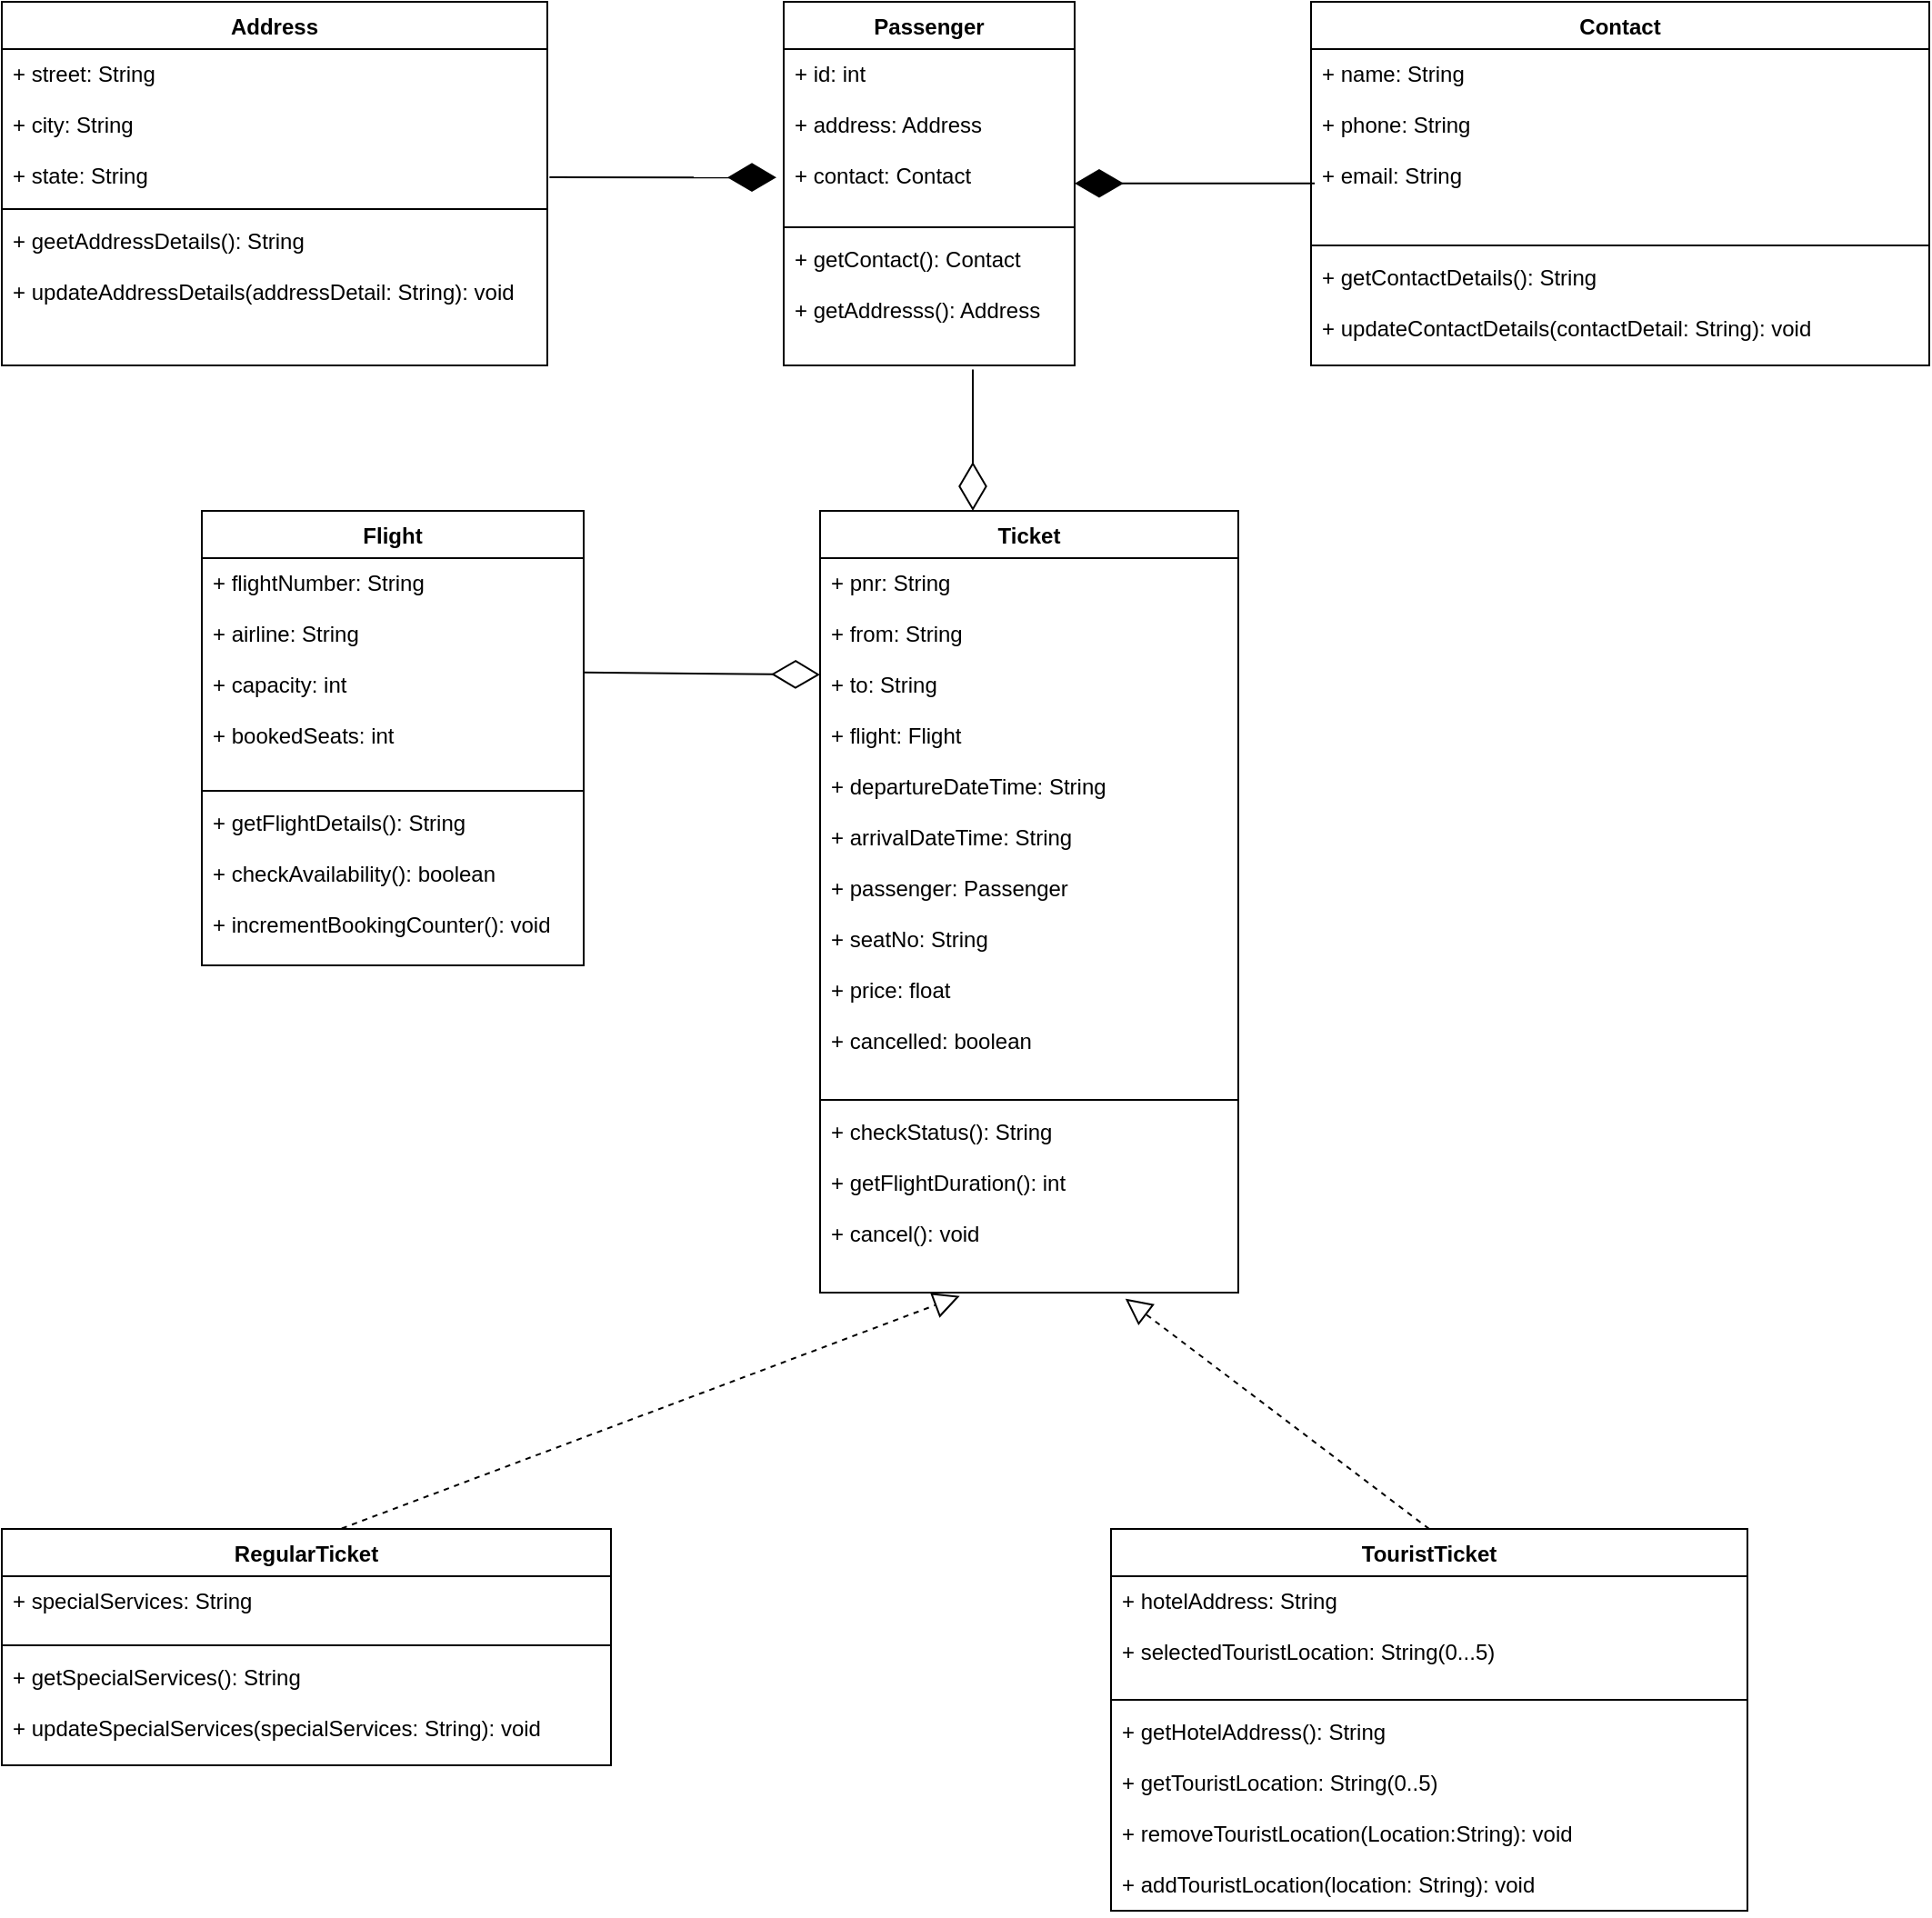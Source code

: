 <mxfile version="16.5.2" type="device"><diagram id="9aTw2al83oKS8R-gAvp-" name="Page-1"><mxGraphModel dx="1278" dy="547" grid="1" gridSize="10" guides="1" tooltips="1" connect="1" arrows="1" fold="1" page="1" pageScale="1" pageWidth="827" pageHeight="1169" math="0" shadow="0"><root><mxCell id="0"/><mxCell id="1" parent="0"/><mxCell id="wAf6oTuBmNimD8o9EjIN-1" value="Address" style="swimlane;fontStyle=1;align=center;verticalAlign=top;childLayout=stackLayout;horizontal=1;startSize=26;horizontalStack=0;resizeParent=1;resizeParentMax=0;resizeLast=0;collapsible=1;marginBottom=0;" vertex="1" parent="1"><mxGeometry x="40" y="40" width="300" height="200" as="geometry"/></mxCell><mxCell id="wAf6oTuBmNimD8o9EjIN-2" value="+ street: String&#10;&#10;+ city: String&#10;&#10;+ state: String&#10;" style="text;strokeColor=none;fillColor=none;align=left;verticalAlign=top;spacingLeft=4;spacingRight=4;overflow=hidden;rotatable=0;points=[[0,0.5],[1,0.5]];portConstraint=eastwest;" vertex="1" parent="wAf6oTuBmNimD8o9EjIN-1"><mxGeometry y="26" width="300" height="84" as="geometry"/></mxCell><mxCell id="wAf6oTuBmNimD8o9EjIN-3" value="" style="line;strokeWidth=1;fillColor=none;align=left;verticalAlign=middle;spacingTop=-1;spacingLeft=3;spacingRight=3;rotatable=0;labelPosition=right;points=[];portConstraint=eastwest;" vertex="1" parent="wAf6oTuBmNimD8o9EjIN-1"><mxGeometry y="110" width="300" height="8" as="geometry"/></mxCell><mxCell id="wAf6oTuBmNimD8o9EjIN-4" value="+ geetAddressDetails(): String&#10;&#10;+ updateAddressDetails(addressDetail: String): void" style="text;strokeColor=none;fillColor=none;align=left;verticalAlign=top;spacingLeft=4;spacingRight=4;overflow=hidden;rotatable=0;points=[[0,0.5],[1,0.5]];portConstraint=eastwest;" vertex="1" parent="wAf6oTuBmNimD8o9EjIN-1"><mxGeometry y="118" width="300" height="82" as="geometry"/></mxCell><mxCell id="wAf6oTuBmNimD8o9EjIN-23" value="Passenger" style="swimlane;fontStyle=1;align=center;verticalAlign=top;childLayout=stackLayout;horizontal=1;startSize=26;horizontalStack=0;resizeParent=1;resizeParentMax=0;resizeLast=0;collapsible=1;marginBottom=0;" vertex="1" parent="1"><mxGeometry x="470" y="40" width="160" height="200" as="geometry"/></mxCell><mxCell id="wAf6oTuBmNimD8o9EjIN-24" value="+ id: int&#10;&#10;+ address: Address&#10;&#10;+ contact: Contact" style="text;strokeColor=none;fillColor=none;align=left;verticalAlign=top;spacingLeft=4;spacingRight=4;overflow=hidden;rotatable=0;points=[[0,0.5],[1,0.5]];portConstraint=eastwest;" vertex="1" parent="wAf6oTuBmNimD8o9EjIN-23"><mxGeometry y="26" width="160" height="94" as="geometry"/></mxCell><mxCell id="wAf6oTuBmNimD8o9EjIN-25" value="" style="line;strokeWidth=1;fillColor=none;align=left;verticalAlign=middle;spacingTop=-1;spacingLeft=3;spacingRight=3;rotatable=0;labelPosition=right;points=[];portConstraint=eastwest;" vertex="1" parent="wAf6oTuBmNimD8o9EjIN-23"><mxGeometry y="120" width="160" height="8" as="geometry"/></mxCell><mxCell id="wAf6oTuBmNimD8o9EjIN-26" value="+ getContact(): Contact&#10;&#10;+ getAddresss(): Address" style="text;strokeColor=none;fillColor=none;align=left;verticalAlign=top;spacingLeft=4;spacingRight=4;overflow=hidden;rotatable=0;points=[[0,0.5],[1,0.5]];portConstraint=eastwest;" vertex="1" parent="wAf6oTuBmNimD8o9EjIN-23"><mxGeometry y="128" width="160" height="72" as="geometry"/></mxCell><mxCell id="wAf6oTuBmNimD8o9EjIN-27" value="Contact" style="swimlane;fontStyle=1;align=center;verticalAlign=top;childLayout=stackLayout;horizontal=1;startSize=26;horizontalStack=0;resizeParent=1;resizeParentMax=0;resizeLast=0;collapsible=1;marginBottom=0;" vertex="1" parent="1"><mxGeometry x="760" y="40" width="340" height="200" as="geometry"/></mxCell><mxCell id="wAf6oTuBmNimD8o9EjIN-28" value="+ name: String&#10;&#10;+ phone: String&#10;&#10;+ email: String" style="text;strokeColor=none;fillColor=none;align=left;verticalAlign=top;spacingLeft=4;spacingRight=4;overflow=hidden;rotatable=0;points=[[0,0.5],[1,0.5]];portConstraint=eastwest;" vertex="1" parent="wAf6oTuBmNimD8o9EjIN-27"><mxGeometry y="26" width="340" height="104" as="geometry"/></mxCell><mxCell id="wAf6oTuBmNimD8o9EjIN-29" value="" style="line;strokeWidth=1;fillColor=none;align=left;verticalAlign=middle;spacingTop=-1;spacingLeft=3;spacingRight=3;rotatable=0;labelPosition=right;points=[];portConstraint=eastwest;" vertex="1" parent="wAf6oTuBmNimD8o9EjIN-27"><mxGeometry y="130" width="340" height="8" as="geometry"/></mxCell><mxCell id="wAf6oTuBmNimD8o9EjIN-30" value="+ getContactDetails(): String&#10;&#10;+ updateContactDetails(contactDetail: String): void" style="text;strokeColor=none;fillColor=none;align=left;verticalAlign=top;spacingLeft=4;spacingRight=4;overflow=hidden;rotatable=0;points=[[0,0.5],[1,0.5]];portConstraint=eastwest;" vertex="1" parent="wAf6oTuBmNimD8o9EjIN-27"><mxGeometry y="138" width="340" height="62" as="geometry"/></mxCell><mxCell id="wAf6oTuBmNimD8o9EjIN-32" value="" style="endArrow=diamondThin;endFill=1;endSize=24;html=1;rounded=0;exitX=1.004;exitY=0.84;exitDx=0;exitDy=0;exitPerimeter=0;entryX=-0.025;entryY=0.751;entryDx=0;entryDy=0;entryPerimeter=0;" edge="1" parent="1" source="wAf6oTuBmNimD8o9EjIN-2" target="wAf6oTuBmNimD8o9EjIN-24"><mxGeometry width="160" relative="1" as="geometry"><mxPoint x="630" y="280" as="sourcePoint"/><mxPoint x="790" y="280" as="targetPoint"/></mxGeometry></mxCell><mxCell id="wAf6oTuBmNimD8o9EjIN-33" value="" style="endArrow=diamondThin;endFill=1;endSize=24;html=1;rounded=0;exitX=0.006;exitY=0.71;exitDx=0;exitDy=0;exitPerimeter=0;entryX=1;entryY=0.786;entryDx=0;entryDy=0;entryPerimeter=0;" edge="1" parent="1" source="wAf6oTuBmNimD8o9EjIN-28" target="wAf6oTuBmNimD8o9EjIN-24"><mxGeometry width="160" relative="1" as="geometry"><mxPoint x="630" y="280" as="sourcePoint"/><mxPoint x="790" y="280" as="targetPoint"/></mxGeometry></mxCell><mxCell id="wAf6oTuBmNimD8o9EjIN-34" value="Flight" style="swimlane;fontStyle=1;align=center;verticalAlign=top;childLayout=stackLayout;horizontal=1;startSize=26;horizontalStack=0;resizeParent=1;resizeParentMax=0;resizeLast=0;collapsible=1;marginBottom=0;" vertex="1" parent="1"><mxGeometry x="150" y="320" width="210" height="250" as="geometry"/></mxCell><mxCell id="wAf6oTuBmNimD8o9EjIN-35" value="+ flightNumber: String&#10;&#10;+ airline: String&#10;&#10;+ capacity: int&#10;&#10;+ bookedSeats: int" style="text;strokeColor=none;fillColor=none;align=left;verticalAlign=top;spacingLeft=4;spacingRight=4;overflow=hidden;rotatable=0;points=[[0,0.5],[1,0.5]];portConstraint=eastwest;" vertex="1" parent="wAf6oTuBmNimD8o9EjIN-34"><mxGeometry y="26" width="210" height="124" as="geometry"/></mxCell><mxCell id="wAf6oTuBmNimD8o9EjIN-36" value="" style="line;strokeWidth=1;fillColor=none;align=left;verticalAlign=middle;spacingTop=-1;spacingLeft=3;spacingRight=3;rotatable=0;labelPosition=right;points=[];portConstraint=eastwest;" vertex="1" parent="wAf6oTuBmNimD8o9EjIN-34"><mxGeometry y="150" width="210" height="8" as="geometry"/></mxCell><mxCell id="wAf6oTuBmNimD8o9EjIN-37" value="+ getFlightDetails(): String&#10;&#10;+ checkAvailability(): boolean&#10;&#10;+ incrementBookingCounter(): void" style="text;strokeColor=none;fillColor=none;align=left;verticalAlign=top;spacingLeft=4;spacingRight=4;overflow=hidden;rotatable=0;points=[[0,0.5],[1,0.5]];portConstraint=eastwest;" vertex="1" parent="wAf6oTuBmNimD8o9EjIN-34"><mxGeometry y="158" width="210" height="92" as="geometry"/></mxCell><mxCell id="wAf6oTuBmNimD8o9EjIN-38" value="Ticket" style="swimlane;fontStyle=1;align=center;verticalAlign=top;childLayout=stackLayout;horizontal=1;startSize=26;horizontalStack=0;resizeParent=1;resizeParentMax=0;resizeLast=0;collapsible=1;marginBottom=0;" vertex="1" parent="1"><mxGeometry x="490" y="320" width="230" height="430" as="geometry"/></mxCell><mxCell id="wAf6oTuBmNimD8o9EjIN-39" value="+ pnr: String&#10;&#10;+ from: String&#10;&#10;+ to: String&#10;&#10;+ flight: Flight&#10;&#10;+ departureDateTime: String&#10;&#10;+ arrivalDateTime: String&#10;&#10;+ passenger: Passenger&#10;&#10;+ seatNo: String&#10;&#10;+ price: float&#10;&#10;+ cancelled: boolean" style="text;strokeColor=none;fillColor=none;align=left;verticalAlign=top;spacingLeft=4;spacingRight=4;overflow=hidden;rotatable=0;points=[[0,0.5],[1,0.5]];portConstraint=eastwest;" vertex="1" parent="wAf6oTuBmNimD8o9EjIN-38"><mxGeometry y="26" width="230" height="294" as="geometry"/></mxCell><mxCell id="wAf6oTuBmNimD8o9EjIN-40" value="" style="line;strokeWidth=1;fillColor=none;align=left;verticalAlign=middle;spacingTop=-1;spacingLeft=3;spacingRight=3;rotatable=0;labelPosition=right;points=[];portConstraint=eastwest;" vertex="1" parent="wAf6oTuBmNimD8o9EjIN-38"><mxGeometry y="320" width="230" height="8" as="geometry"/></mxCell><mxCell id="wAf6oTuBmNimD8o9EjIN-41" value="+ checkStatus(): String&#10;&#10;+ getFlightDuration(): int&#10;&#10;+ cancel(): void" style="text;strokeColor=none;fillColor=none;align=left;verticalAlign=top;spacingLeft=4;spacingRight=4;overflow=hidden;rotatable=0;points=[[0,0.5],[1,0.5]];portConstraint=eastwest;" vertex="1" parent="wAf6oTuBmNimD8o9EjIN-38"><mxGeometry y="328" width="230" height="102" as="geometry"/></mxCell><mxCell id="wAf6oTuBmNimD8o9EjIN-42" value="" style="endArrow=diamondThin;endFill=0;endSize=24;html=1;rounded=0;entryX=0;entryY=0.218;entryDx=0;entryDy=0;entryPerimeter=0;" edge="1" parent="1" source="wAf6oTuBmNimD8o9EjIN-35" target="wAf6oTuBmNimD8o9EjIN-39"><mxGeometry width="160" relative="1" as="geometry"><mxPoint x="370" y="441" as="sourcePoint"/><mxPoint x="680" y="480" as="targetPoint"/></mxGeometry></mxCell><mxCell id="wAf6oTuBmNimD8o9EjIN-43" value="" style="endArrow=diamondThin;endFill=0;endSize=24;html=1;rounded=0;exitX=0.65;exitY=1.031;exitDx=0;exitDy=0;exitPerimeter=0;" edge="1" parent="1" source="wAf6oTuBmNimD8o9EjIN-26"><mxGeometry width="160" relative="1" as="geometry"><mxPoint x="520" y="480" as="sourcePoint"/><mxPoint x="574" y="320" as="targetPoint"/></mxGeometry></mxCell><mxCell id="wAf6oTuBmNimD8o9EjIN-44" value="RegularTicket" style="swimlane;fontStyle=1;align=center;verticalAlign=top;childLayout=stackLayout;horizontal=1;startSize=26;horizontalStack=0;resizeParent=1;resizeParentMax=0;resizeLast=0;collapsible=1;marginBottom=0;" vertex="1" parent="1"><mxGeometry x="40" y="880" width="335" height="130" as="geometry"/></mxCell><mxCell id="wAf6oTuBmNimD8o9EjIN-45" value="+ specialServices: String" style="text;strokeColor=none;fillColor=none;align=left;verticalAlign=top;spacingLeft=4;spacingRight=4;overflow=hidden;rotatable=0;points=[[0,0.5],[1,0.5]];portConstraint=eastwest;" vertex="1" parent="wAf6oTuBmNimD8o9EjIN-44"><mxGeometry y="26" width="335" height="34" as="geometry"/></mxCell><mxCell id="wAf6oTuBmNimD8o9EjIN-46" value="" style="line;strokeWidth=1;fillColor=none;align=left;verticalAlign=middle;spacingTop=-1;spacingLeft=3;spacingRight=3;rotatable=0;labelPosition=right;points=[];portConstraint=eastwest;" vertex="1" parent="wAf6oTuBmNimD8o9EjIN-44"><mxGeometry y="60" width="335" height="8" as="geometry"/></mxCell><mxCell id="wAf6oTuBmNimD8o9EjIN-47" value="+ getSpecialServices(): String&#10;&#10;+ updateSpecialServices(specialServices: String): void" style="text;strokeColor=none;fillColor=none;align=left;verticalAlign=top;spacingLeft=4;spacingRight=4;overflow=hidden;rotatable=0;points=[[0,0.5],[1,0.5]];portConstraint=eastwest;" vertex="1" parent="wAf6oTuBmNimD8o9EjIN-44"><mxGeometry y="68" width="335" height="62" as="geometry"/></mxCell><mxCell id="wAf6oTuBmNimD8o9EjIN-48" value="TouristTicket" style="swimlane;fontStyle=1;align=center;verticalAlign=top;childLayout=stackLayout;horizontal=1;startSize=26;horizontalStack=0;resizeParent=1;resizeParentMax=0;resizeLast=0;collapsible=1;marginBottom=0;" vertex="1" parent="1"><mxGeometry x="650" y="880" width="350" height="210" as="geometry"/></mxCell><mxCell id="wAf6oTuBmNimD8o9EjIN-49" value="+ hotelAddress: String&#10;&#10;+ selectedTouristLocation: String(0...5)" style="text;strokeColor=none;fillColor=none;align=left;verticalAlign=top;spacingLeft=4;spacingRight=4;overflow=hidden;rotatable=0;points=[[0,0.5],[1,0.5]];portConstraint=eastwest;" vertex="1" parent="wAf6oTuBmNimD8o9EjIN-48"><mxGeometry y="26" width="350" height="64" as="geometry"/></mxCell><mxCell id="wAf6oTuBmNimD8o9EjIN-50" value="" style="line;strokeWidth=1;fillColor=none;align=left;verticalAlign=middle;spacingTop=-1;spacingLeft=3;spacingRight=3;rotatable=0;labelPosition=right;points=[];portConstraint=eastwest;" vertex="1" parent="wAf6oTuBmNimD8o9EjIN-48"><mxGeometry y="90" width="350" height="8" as="geometry"/></mxCell><mxCell id="wAf6oTuBmNimD8o9EjIN-51" value="+ getHotelAddress(): String&#10;&#10;+ getTouristLocation: String(0..5)&#10;&#10;+ removeTouristLocation(Location:String): void&#10;&#10;+ addTouristLocation(location: String): void" style="text;strokeColor=none;fillColor=none;align=left;verticalAlign=top;spacingLeft=4;spacingRight=4;overflow=hidden;rotatable=0;points=[[0,0.5],[1,0.5]];portConstraint=eastwest;" vertex="1" parent="wAf6oTuBmNimD8o9EjIN-48"><mxGeometry y="98" width="350" height="112" as="geometry"/></mxCell><mxCell id="wAf6oTuBmNimD8o9EjIN-53" value="" style="endArrow=block;dashed=1;endFill=0;endSize=12;html=1;rounded=0;entryX=0.73;entryY=1.033;entryDx=0;entryDy=0;entryPerimeter=0;exitX=0.5;exitY=0;exitDx=0;exitDy=0;" edge="1" parent="1" source="wAf6oTuBmNimD8o9EjIN-48" target="wAf6oTuBmNimD8o9EjIN-41"><mxGeometry width="160" relative="1" as="geometry"><mxPoint x="520" y="880" as="sourcePoint"/><mxPoint x="680" y="880" as="targetPoint"/></mxGeometry></mxCell><mxCell id="wAf6oTuBmNimD8o9EjIN-54" value="" style="endArrow=block;dashed=1;endFill=0;endSize=12;html=1;rounded=0;exitX=0.558;exitY=-0.002;exitDx=0;exitDy=0;exitPerimeter=0;entryX=0.334;entryY=1.018;entryDx=0;entryDy=0;entryPerimeter=0;" edge="1" parent="1" source="wAf6oTuBmNimD8o9EjIN-44" target="wAf6oTuBmNimD8o9EjIN-41"><mxGeometry width="160" relative="1" as="geometry"><mxPoint x="520" y="880" as="sourcePoint"/><mxPoint x="680" y="880" as="targetPoint"/></mxGeometry></mxCell></root></mxGraphModel></diagram></mxfile>